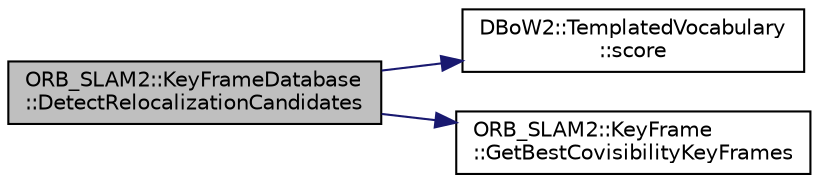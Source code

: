 digraph "ORB_SLAM2::KeyFrameDatabase::DetectRelocalizationCandidates"
{
  edge [fontname="Helvetica",fontsize="10",labelfontname="Helvetica",labelfontsize="10"];
  node [fontname="Helvetica",fontsize="10",shape=record];
  rankdir="LR";
  Node7 [label="ORB_SLAM2::KeyFrameDatabase\l::DetectRelocalizationCandidates",height=0.2,width=0.4,color="black", fillcolor="grey75", style="filled", fontcolor="black"];
  Node7 -> Node8 [color="midnightblue",fontsize="10",style="solid",fontname="Helvetica"];
  Node8 [label="DBoW2::TemplatedVocabulary\l::score",height=0.2,width=0.4,color="black", fillcolor="white", style="filled",URL="$class_d_bo_w2_1_1_templated_vocabulary.html#aedde9cc3255e41fd0441055eeb640346"];
  Node7 -> Node9 [color="midnightblue",fontsize="10",style="solid",fontname="Helvetica"];
  Node9 [label="ORB_SLAM2::KeyFrame\l::GetBestCovisibilityKeyFrames",height=0.2,width=0.4,color="black", fillcolor="white", style="filled",URL="$class_o_r_b___s_l_a_m2_1_1_key_frame.html#a2ecb2df01af804fb727c93948a28475f",tooltip="得到与该关键帧连接的前N个关键帧(已按权值排序) "];
}
